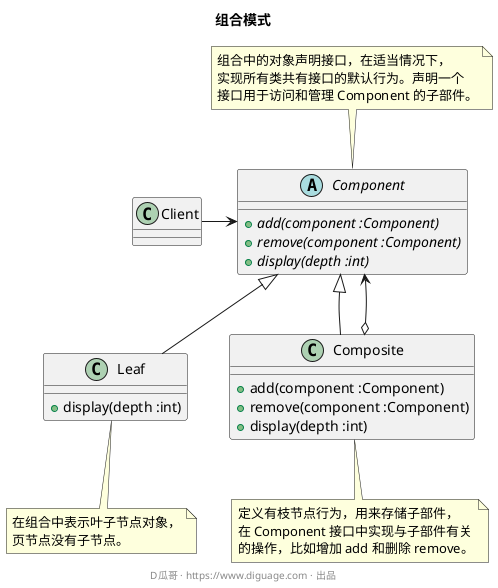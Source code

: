 @startuml
title "**组合模式**"

abstract class Component {
  + {abstract} add(component :Component)
  + {abstract} remove(component :Component)
  + {abstract} display(depth :int)
}
note top: 组合中的对象声明接口，在适当情况下，\n实现所有类共有接口的默认行为。声明一个\n接口用于访问和管理 Component 的子部件。

class Leaf {
  + display(depth :int)
}
note bottom: 在组合中表示叶子节点对象，\n页节点没有子节点。

class Composite {
  + add(component :Component)
  + remove(component :Component)
  + display(depth :int)
}
note bottom: 定义有枝节点行为，用来存储子部件，\n在 Component 接口中实现与子部件有关\n的操作，比如增加 add 和删除 remove。

class Client

Client -right-> Component
Composite o--> Component

Component <|-- Leaf
Component <|-- Composite

footer D瓜哥 · https://www.diguage.com · 出品
@enduml
